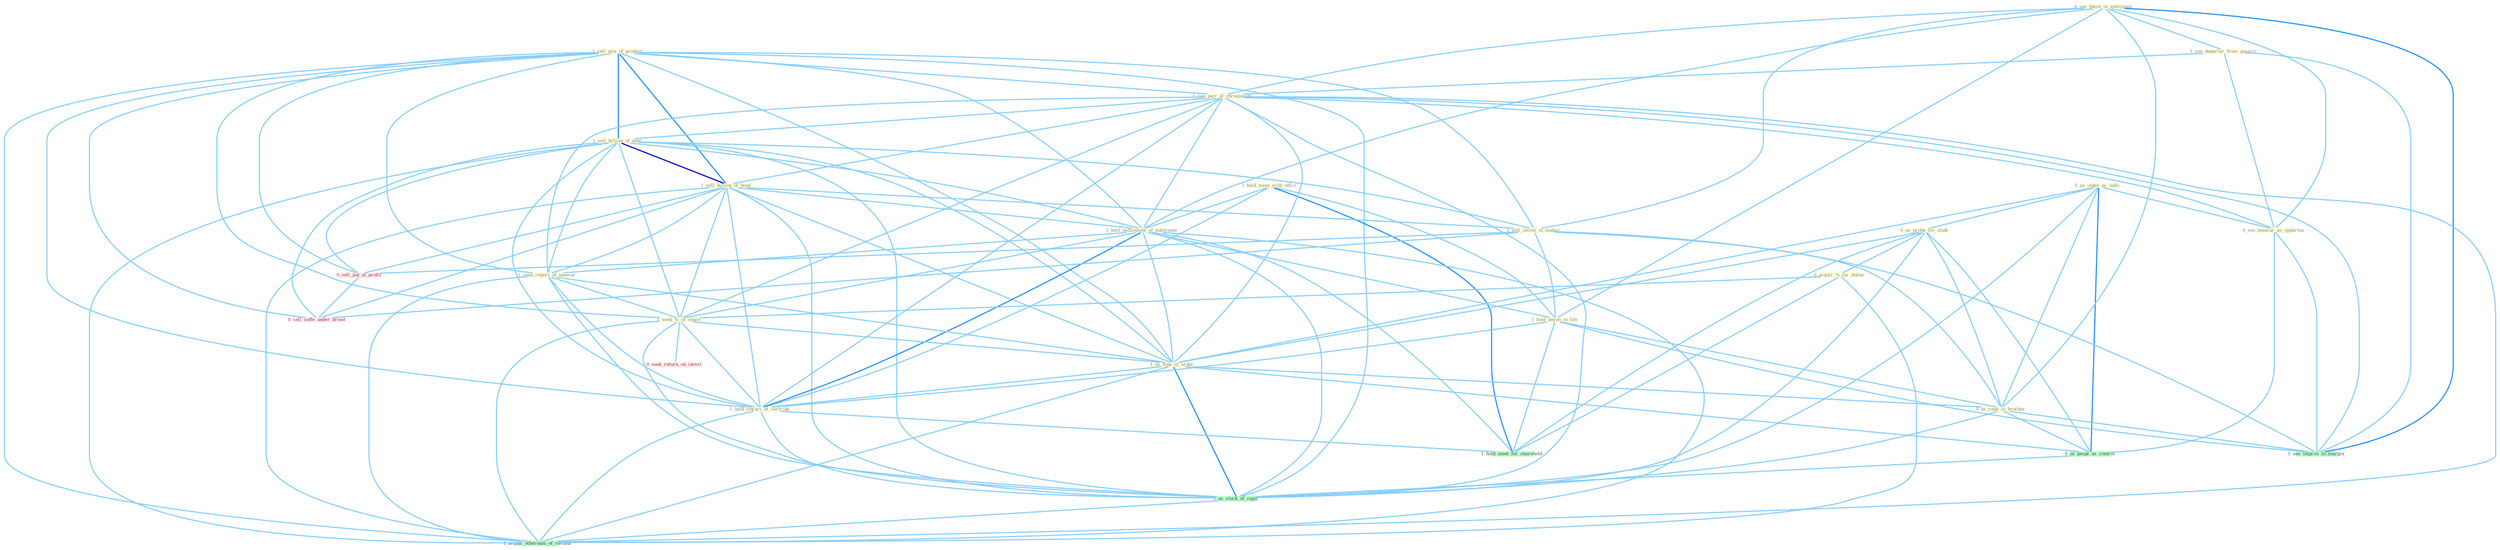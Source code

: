 Graph G{ 
    node
    [shape=polygon,style=filled,width=.5,height=.06,color="#BDFCC9",fixedsize=true,fontsize=4,
    fontcolor="#2f4f4f"];
    {node
    [color="#ffffe0", fontcolor="#8b7d6b"] "1_sell_mix_of_product " "1_hold_meet_with_offici " "0_us_index_as_indic " "0_see_these_in_entitynam " "1_see_departur_from_govern " "1_see_pair_of_chromosom " "1_sell_billion_of_note " "0_us_probe_for_studi " "1_sell_billion_of_bond " "1_hold_settlement_of_entitynam " "0_acquir_%_for_dollar " "1_seen_report_of_unawar " "1_sell_invest_in_maker " "1_seek_%_of_share " "0_see_measur_as_opportun " "1_us_type_of_order " "1_hold_anyon_in_life " "0_us_rank_in_brochur " "1_hold_librari_of_cartridg "}
{node [color="#fff0f5", fontcolor="#b22222"] "0_sell_put_at_profit " "0_seek_return_on_invest " "0_sell_coffe_under_brand "}
edge [color="#B0E2FF"];

	"1_sell_mix_of_product " -- "1_see_pair_of_chromosom " [w="1", color="#87cefa" ];
	"1_sell_mix_of_product " -- "1_sell_billion_of_note " [w="2", color="#1e90ff" , len=0.8];
	"1_sell_mix_of_product " -- "1_sell_billion_of_bond " [w="2", color="#1e90ff" , len=0.8];
	"1_sell_mix_of_product " -- "1_hold_settlement_of_entitynam " [w="1", color="#87cefa" ];
	"1_sell_mix_of_product " -- "1_seen_report_of_unawar " [w="1", color="#87cefa" ];
	"1_sell_mix_of_product " -- "1_sell_invest_in_maker " [w="1", color="#87cefa" ];
	"1_sell_mix_of_product " -- "1_seek_%_of_share " [w="1", color="#87cefa" ];
	"1_sell_mix_of_product " -- "1_us_type_of_order " [w="1", color="#87cefa" ];
	"1_sell_mix_of_product " -- "1_hold_librari_of_cartridg " [w="1", color="#87cefa" ];
	"1_sell_mix_of_product " -- "0_sell_put_at_profit " [w="1", color="#87cefa" ];
	"1_sell_mix_of_product " -- "1_us_stock_of_capit " [w="1", color="#87cefa" ];
	"1_sell_mix_of_product " -- "0_sell_coffe_under_brand " [w="1", color="#87cefa" ];
	"1_sell_mix_of_product " -- "1_acquir_othernum_of_restaur " [w="1", color="#87cefa" ];
	"1_hold_meet_with_offici " -- "1_hold_settlement_of_entitynam " [w="1", color="#87cefa" ];
	"1_hold_meet_with_offici " -- "1_hold_anyon_in_life " [w="1", color="#87cefa" ];
	"1_hold_meet_with_offici " -- "1_hold_librari_of_cartridg " [w="1", color="#87cefa" ];
	"1_hold_meet_with_offici " -- "1_hold_meet_for_sharehold " [w="2", color="#1e90ff" , len=0.8];
	"0_us_index_as_indic " -- "0_us_probe_for_studi " [w="1", color="#87cefa" ];
	"0_us_index_as_indic " -- "0_see_measur_as_opportun " [w="1", color="#87cefa" ];
	"0_us_index_as_indic " -- "1_us_type_of_order " [w="1", color="#87cefa" ];
	"0_us_index_as_indic " -- "0_us_rank_in_brochur " [w="1", color="#87cefa" ];
	"0_us_index_as_indic " -- "0_us_peopl_as_control " [w="2", color="#1e90ff" , len=0.8];
	"0_us_index_as_indic " -- "1_us_stock_of_capit " [w="1", color="#87cefa" ];
	"0_see_these_in_entitynam " -- "1_see_departur_from_govern " [w="1", color="#87cefa" ];
	"0_see_these_in_entitynam " -- "1_see_pair_of_chromosom " [w="1", color="#87cefa" ];
	"0_see_these_in_entitynam " -- "1_hold_settlement_of_entitynam " [w="1", color="#87cefa" ];
	"0_see_these_in_entitynam " -- "1_sell_invest_in_maker " [w="1", color="#87cefa" ];
	"0_see_these_in_entitynam " -- "0_see_measur_as_opportun " [w="1", color="#87cefa" ];
	"0_see_these_in_entitynam " -- "1_hold_anyon_in_life " [w="1", color="#87cefa" ];
	"0_see_these_in_entitynam " -- "0_us_rank_in_brochur " [w="1", color="#87cefa" ];
	"0_see_these_in_entitynam " -- "1_see_improv_in_margin " [w="2", color="#1e90ff" , len=0.8];
	"1_see_departur_from_govern " -- "1_see_pair_of_chromosom " [w="1", color="#87cefa" ];
	"1_see_departur_from_govern " -- "0_see_measur_as_opportun " [w="1", color="#87cefa" ];
	"1_see_departur_from_govern " -- "1_see_improv_in_margin " [w="1", color="#87cefa" ];
	"1_see_pair_of_chromosom " -- "1_sell_billion_of_note " [w="1", color="#87cefa" ];
	"1_see_pair_of_chromosom " -- "1_sell_billion_of_bond " [w="1", color="#87cefa" ];
	"1_see_pair_of_chromosom " -- "1_hold_settlement_of_entitynam " [w="1", color="#87cefa" ];
	"1_see_pair_of_chromosom " -- "1_seen_report_of_unawar " [w="1", color="#87cefa" ];
	"1_see_pair_of_chromosom " -- "1_seek_%_of_share " [w="1", color="#87cefa" ];
	"1_see_pair_of_chromosom " -- "0_see_measur_as_opportun " [w="1", color="#87cefa" ];
	"1_see_pair_of_chromosom " -- "1_us_type_of_order " [w="1", color="#87cefa" ];
	"1_see_pair_of_chromosom " -- "1_hold_librari_of_cartridg " [w="1", color="#87cefa" ];
	"1_see_pair_of_chromosom " -- "1_us_stock_of_capit " [w="1", color="#87cefa" ];
	"1_see_pair_of_chromosom " -- "1_see_improv_in_margin " [w="1", color="#87cefa" ];
	"1_see_pair_of_chromosom " -- "1_acquir_othernum_of_restaur " [w="1", color="#87cefa" ];
	"1_sell_billion_of_note " -- "1_sell_billion_of_bond " [w="3", color="#0000cd" , len=0.6];
	"1_sell_billion_of_note " -- "1_hold_settlement_of_entitynam " [w="1", color="#87cefa" ];
	"1_sell_billion_of_note " -- "1_seen_report_of_unawar " [w="1", color="#87cefa" ];
	"1_sell_billion_of_note " -- "1_sell_invest_in_maker " [w="1", color="#87cefa" ];
	"1_sell_billion_of_note " -- "1_seek_%_of_share " [w="1", color="#87cefa" ];
	"1_sell_billion_of_note " -- "1_us_type_of_order " [w="1", color="#87cefa" ];
	"1_sell_billion_of_note " -- "1_hold_librari_of_cartridg " [w="1", color="#87cefa" ];
	"1_sell_billion_of_note " -- "0_sell_put_at_profit " [w="1", color="#87cefa" ];
	"1_sell_billion_of_note " -- "1_us_stock_of_capit " [w="1", color="#87cefa" ];
	"1_sell_billion_of_note " -- "0_sell_coffe_under_brand " [w="1", color="#87cefa" ];
	"1_sell_billion_of_note " -- "1_acquir_othernum_of_restaur " [w="1", color="#87cefa" ];
	"0_us_probe_for_studi " -- "0_acquir_%_for_dollar " [w="1", color="#87cefa" ];
	"0_us_probe_for_studi " -- "1_us_type_of_order " [w="1", color="#87cefa" ];
	"0_us_probe_for_studi " -- "0_us_rank_in_brochur " [w="1", color="#87cefa" ];
	"0_us_probe_for_studi " -- "0_us_peopl_as_control " [w="1", color="#87cefa" ];
	"0_us_probe_for_studi " -- "1_us_stock_of_capit " [w="1", color="#87cefa" ];
	"0_us_probe_for_studi " -- "1_hold_meet_for_sharehold " [w="1", color="#87cefa" ];
	"1_sell_billion_of_bond " -- "1_hold_settlement_of_entitynam " [w="1", color="#87cefa" ];
	"1_sell_billion_of_bond " -- "1_seen_report_of_unawar " [w="1", color="#87cefa" ];
	"1_sell_billion_of_bond " -- "1_sell_invest_in_maker " [w="1", color="#87cefa" ];
	"1_sell_billion_of_bond " -- "1_seek_%_of_share " [w="1", color="#87cefa" ];
	"1_sell_billion_of_bond " -- "1_us_type_of_order " [w="1", color="#87cefa" ];
	"1_sell_billion_of_bond " -- "1_hold_librari_of_cartridg " [w="1", color="#87cefa" ];
	"1_sell_billion_of_bond " -- "0_sell_put_at_profit " [w="1", color="#87cefa" ];
	"1_sell_billion_of_bond " -- "1_us_stock_of_capit " [w="1", color="#87cefa" ];
	"1_sell_billion_of_bond " -- "0_sell_coffe_under_brand " [w="1", color="#87cefa" ];
	"1_sell_billion_of_bond " -- "1_acquir_othernum_of_restaur " [w="1", color="#87cefa" ];
	"1_hold_settlement_of_entitynam " -- "1_seen_report_of_unawar " [w="1", color="#87cefa" ];
	"1_hold_settlement_of_entitynam " -- "1_seek_%_of_share " [w="1", color="#87cefa" ];
	"1_hold_settlement_of_entitynam " -- "1_us_type_of_order " [w="1", color="#87cefa" ];
	"1_hold_settlement_of_entitynam " -- "1_hold_anyon_in_life " [w="1", color="#87cefa" ];
	"1_hold_settlement_of_entitynam " -- "1_hold_librari_of_cartridg " [w="2", color="#1e90ff" , len=0.8];
	"1_hold_settlement_of_entitynam " -- "1_us_stock_of_capit " [w="1", color="#87cefa" ];
	"1_hold_settlement_of_entitynam " -- "1_hold_meet_for_sharehold " [w="1", color="#87cefa" ];
	"1_hold_settlement_of_entitynam " -- "1_acquir_othernum_of_restaur " [w="1", color="#87cefa" ];
	"0_acquir_%_for_dollar " -- "1_seek_%_of_share " [w="1", color="#87cefa" ];
	"0_acquir_%_for_dollar " -- "1_hold_meet_for_sharehold " [w="1", color="#87cefa" ];
	"0_acquir_%_for_dollar " -- "1_acquir_othernum_of_restaur " [w="1", color="#87cefa" ];
	"1_seen_report_of_unawar " -- "1_seek_%_of_share " [w="1", color="#87cefa" ];
	"1_seen_report_of_unawar " -- "1_us_type_of_order " [w="1", color="#87cefa" ];
	"1_seen_report_of_unawar " -- "1_hold_librari_of_cartridg " [w="1", color="#87cefa" ];
	"1_seen_report_of_unawar " -- "1_us_stock_of_capit " [w="1", color="#87cefa" ];
	"1_seen_report_of_unawar " -- "1_acquir_othernum_of_restaur " [w="1", color="#87cefa" ];
	"1_sell_invest_in_maker " -- "1_hold_anyon_in_life " [w="1", color="#87cefa" ];
	"1_sell_invest_in_maker " -- "0_us_rank_in_brochur " [w="1", color="#87cefa" ];
	"1_sell_invest_in_maker " -- "0_sell_put_at_profit " [w="1", color="#87cefa" ];
	"1_sell_invest_in_maker " -- "1_see_improv_in_margin " [w="1", color="#87cefa" ];
	"1_sell_invest_in_maker " -- "0_sell_coffe_under_brand " [w="1", color="#87cefa" ];
	"1_seek_%_of_share " -- "1_us_type_of_order " [w="1", color="#87cefa" ];
	"1_seek_%_of_share " -- "1_hold_librari_of_cartridg " [w="1", color="#87cefa" ];
	"1_seek_%_of_share " -- "0_seek_return_on_invest " [w="1", color="#87cefa" ];
	"1_seek_%_of_share " -- "1_us_stock_of_capit " [w="1", color="#87cefa" ];
	"1_seek_%_of_share " -- "1_acquir_othernum_of_restaur " [w="1", color="#87cefa" ];
	"0_see_measur_as_opportun " -- "0_us_peopl_as_control " [w="1", color="#87cefa" ];
	"0_see_measur_as_opportun " -- "1_see_improv_in_margin " [w="1", color="#87cefa" ];
	"1_us_type_of_order " -- "0_us_rank_in_brochur " [w="1", color="#87cefa" ];
	"1_us_type_of_order " -- "1_hold_librari_of_cartridg " [w="1", color="#87cefa" ];
	"1_us_type_of_order " -- "0_us_peopl_as_control " [w="1", color="#87cefa" ];
	"1_us_type_of_order " -- "1_us_stock_of_capit " [w="2", color="#1e90ff" , len=0.8];
	"1_us_type_of_order " -- "1_acquir_othernum_of_restaur " [w="1", color="#87cefa" ];
	"1_hold_anyon_in_life " -- "0_us_rank_in_brochur " [w="1", color="#87cefa" ];
	"1_hold_anyon_in_life " -- "1_hold_librari_of_cartridg " [w="1", color="#87cefa" ];
	"1_hold_anyon_in_life " -- "1_see_improv_in_margin " [w="1", color="#87cefa" ];
	"1_hold_anyon_in_life " -- "1_hold_meet_for_sharehold " [w="1", color="#87cefa" ];
	"0_us_rank_in_brochur " -- "0_us_peopl_as_control " [w="1", color="#87cefa" ];
	"0_us_rank_in_brochur " -- "1_us_stock_of_capit " [w="1", color="#87cefa" ];
	"0_us_rank_in_brochur " -- "1_see_improv_in_margin " [w="1", color="#87cefa" ];
	"1_hold_librari_of_cartridg " -- "1_us_stock_of_capit " [w="1", color="#87cefa" ];
	"1_hold_librari_of_cartridg " -- "1_hold_meet_for_sharehold " [w="1", color="#87cefa" ];
	"1_hold_librari_of_cartridg " -- "1_acquir_othernum_of_restaur " [w="1", color="#87cefa" ];
	"0_us_peopl_as_control " -- "1_us_stock_of_capit " [w="1", color="#87cefa" ];
	"0_sell_put_at_profit " -- "0_sell_coffe_under_brand " [w="1", color="#87cefa" ];
	"1_us_stock_of_capit " -- "1_acquir_othernum_of_restaur " [w="1", color="#87cefa" ];
}